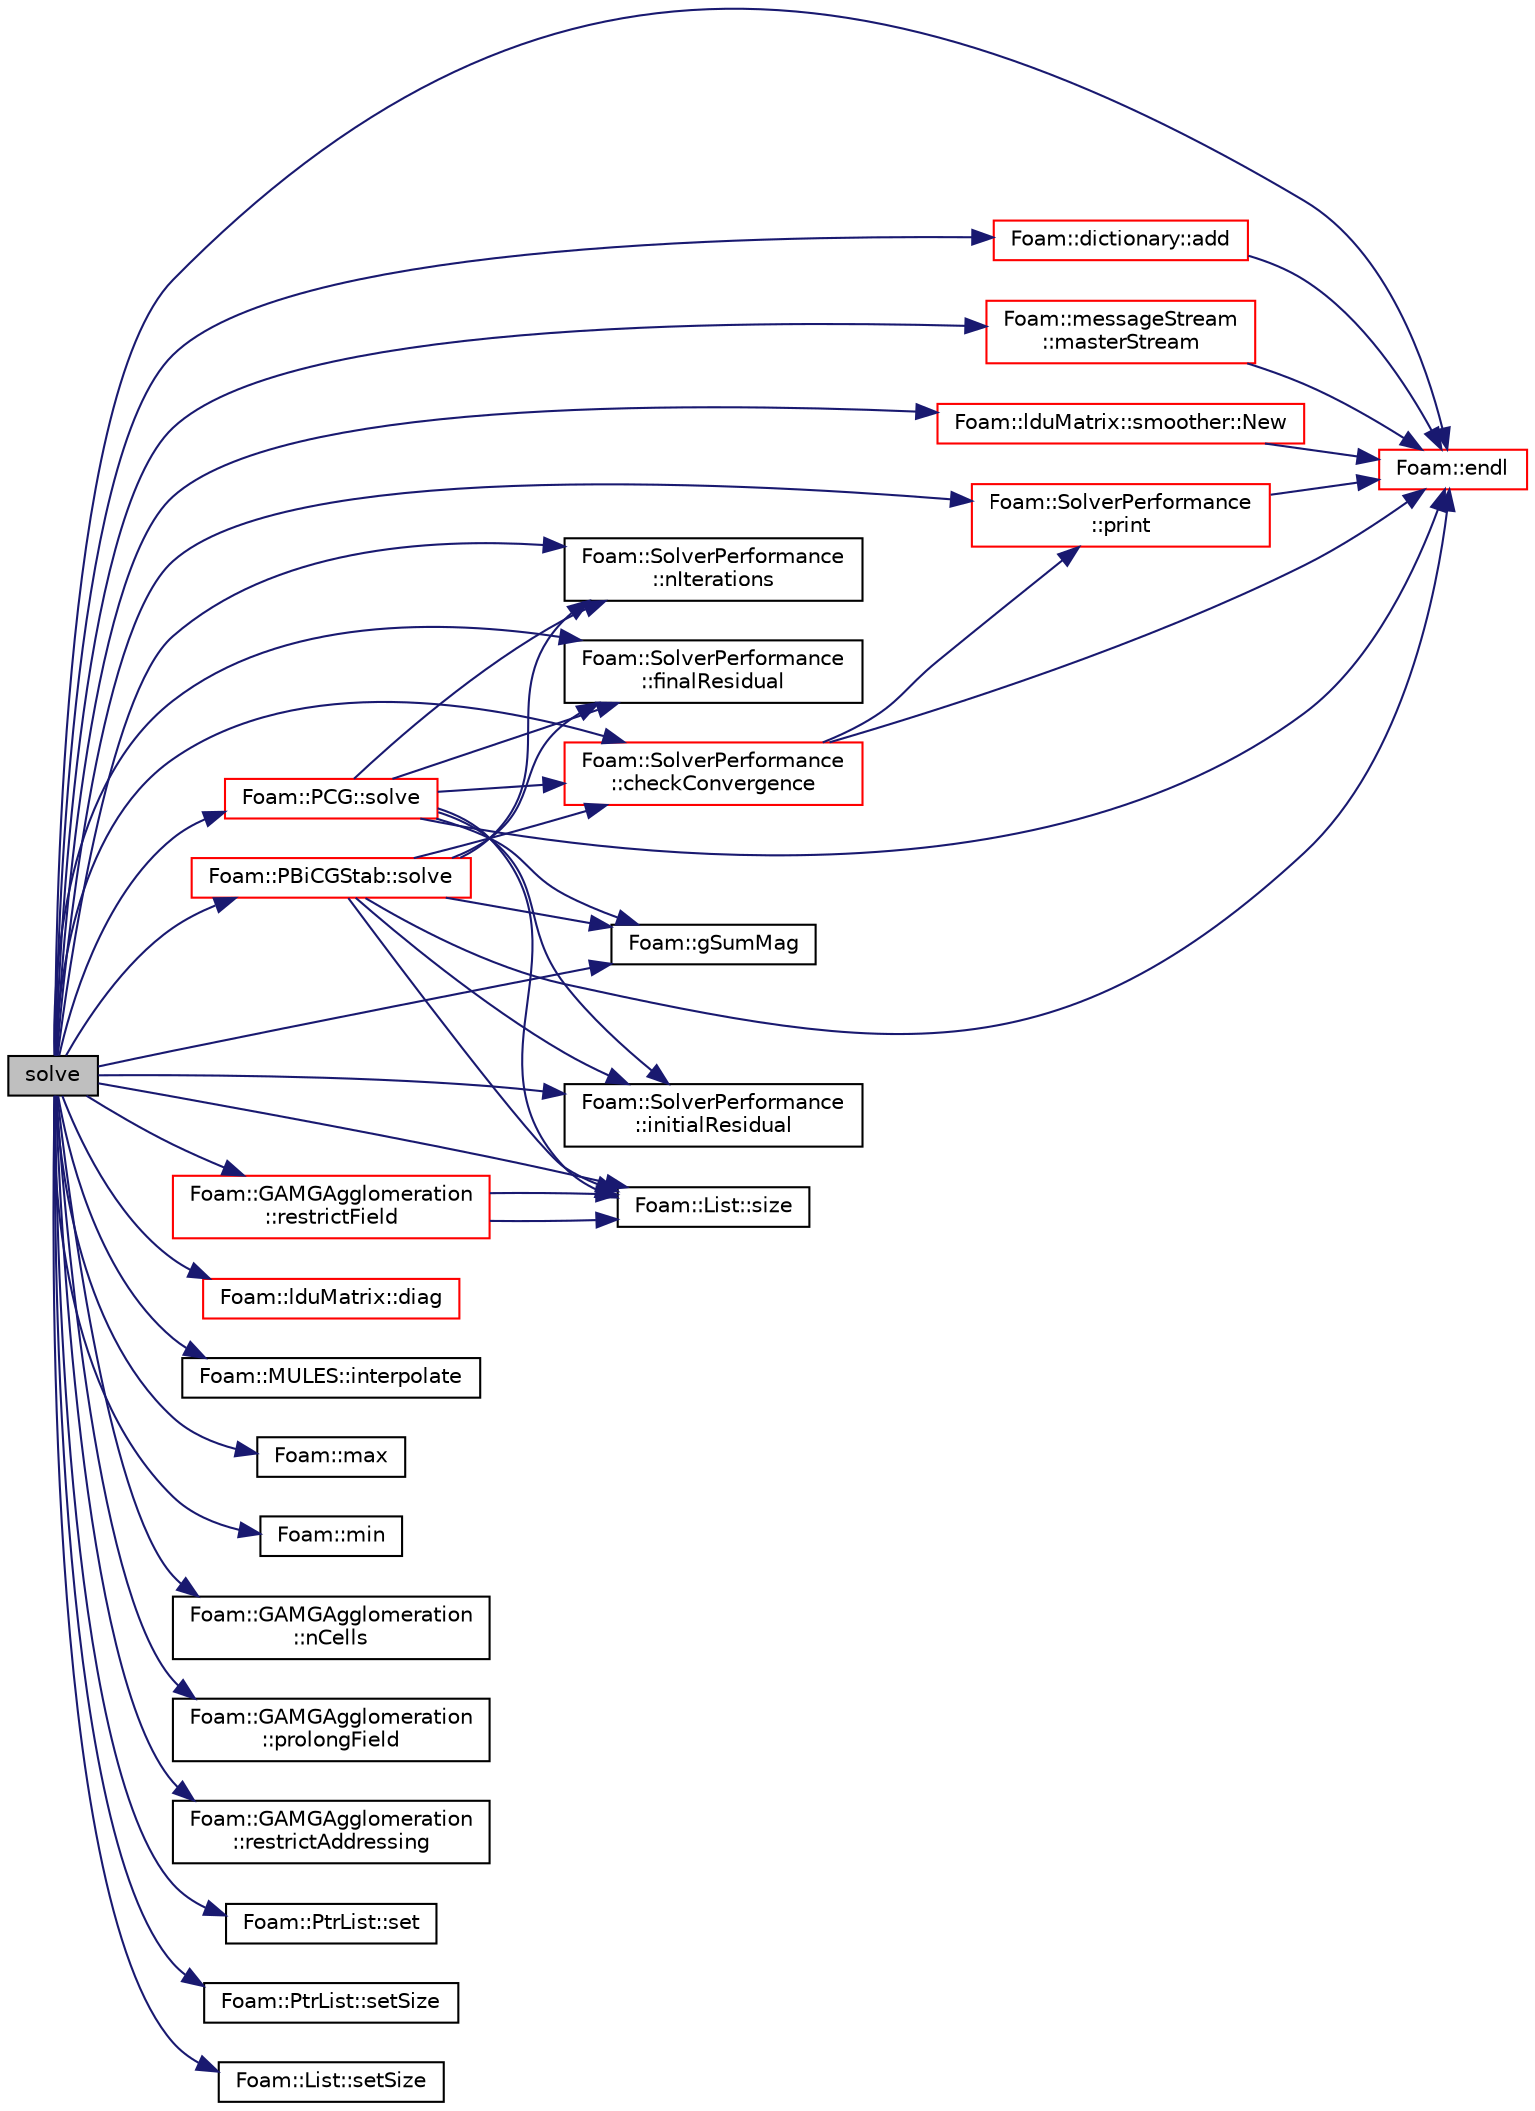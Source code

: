 digraph "solve"
{
  bgcolor="transparent";
  edge [fontname="Helvetica",fontsize="10",labelfontname="Helvetica",labelfontsize="10"];
  node [fontname="Helvetica",fontsize="10",shape=record];
  rankdir="LR";
  Node74 [label="solve",height=0.2,width=0.4,color="black", fillcolor="grey75", style="filled", fontcolor="black"];
  Node74 -> Node75 [color="midnightblue",fontsize="10",style="solid",fontname="Helvetica"];
  Node75 [label="Foam::dictionary::add",height=0.2,width=0.4,color="red",URL="$a27129.html#ac2ddcab42322c8d8af5e5830ab4d431b",tooltip="Add a new entry. "];
  Node75 -> Node77 [color="midnightblue",fontsize="10",style="solid",fontname="Helvetica"];
  Node77 [label="Foam::endl",height=0.2,width=0.4,color="red",URL="$a21851.html#a2db8fe02a0d3909e9351bb4275b23ce4",tooltip="Add newline and flush stream. "];
  Node74 -> Node120 [color="midnightblue",fontsize="10",style="solid",fontname="Helvetica"];
  Node120 [label="Foam::SolverPerformance\l::checkConvergence",height=0.2,width=0.4,color="red",URL="$a28125.html#ab5771e4f4a15c47b3c719a33255be433",tooltip="Check, store and return convergence. "];
  Node120 -> Node77 [color="midnightblue",fontsize="10",style="solid",fontname="Helvetica"];
  Node120 -> Node122 [color="midnightblue",fontsize="10",style="solid",fontname="Helvetica"];
  Node122 [label="Foam::SolverPerformance\l::print",height=0.2,width=0.4,color="red",URL="$a28125.html#a68926051a5d92c255b3604bcccded648",tooltip="Print summary of solver performance to the given stream. "];
  Node122 -> Node77 [color="midnightblue",fontsize="10",style="solid",fontname="Helvetica"];
  Node74 -> Node126 [color="midnightblue",fontsize="10",style="solid",fontname="Helvetica"];
  Node126 [label="Foam::lduMatrix::diag",height=0.2,width=0.4,color="red",URL="$a27929.html#a9140aaa9630c2cba2fe28369a649f2f0"];
  Node74 -> Node77 [color="midnightblue",fontsize="10",style="solid",fontname="Helvetica"];
  Node74 -> Node129 [color="midnightblue",fontsize="10",style="solid",fontname="Helvetica"];
  Node129 [label="Foam::SolverPerformance\l::finalResidual",height=0.2,width=0.4,color="black",URL="$a28125.html#aac1f6730c95125fda417066ca5fdb1b6",tooltip="Return final residual. "];
  Node74 -> Node130 [color="midnightblue",fontsize="10",style="solid",fontname="Helvetica"];
  Node130 [label="Foam::gSumMag",height=0.2,width=0.4,color="black",URL="$a21851.html#a26d80c1ea4d10f541c7c35259d0671df"];
  Node74 -> Node131 [color="midnightblue",fontsize="10",style="solid",fontname="Helvetica"];
  Node131 [label="Foam::SolverPerformance\l::initialResidual",height=0.2,width=0.4,color="black",URL="$a28125.html#aa934099b8c3787257b11a24bbfc10042",tooltip="Return initial residual. "];
  Node74 -> Node132 [color="midnightblue",fontsize="10",style="solid",fontname="Helvetica"];
  Node132 [label="Foam::MULES::interpolate",height=0.2,width=0.4,color="black",URL="$a21864.html#a4d62f21551985d814104861e7c1d9b4f"];
  Node74 -> Node133 [color="midnightblue",fontsize="10",style="solid",fontname="Helvetica"];
  Node133 [label="Foam::messageStream\l::masterStream",height=0.2,width=0.4,color="red",URL="$a27213.html#a0edcebd1d86ac65765e16f155d17b351",tooltip="Convert to OSstream. "];
  Node133 -> Node77 [color="midnightblue",fontsize="10",style="solid",fontname="Helvetica"];
  Node74 -> Node137 [color="midnightblue",fontsize="10",style="solid",fontname="Helvetica"];
  Node137 [label="Foam::max",height=0.2,width=0.4,color="black",URL="$a21851.html#ac993e906cf2774ae77e666bc24e81733"];
  Node74 -> Node138 [color="midnightblue",fontsize="10",style="solid",fontname="Helvetica"];
  Node138 [label="Foam::min",height=0.2,width=0.4,color="black",URL="$a21851.html#a253e112ad2d56d96230ff39ea7f442dc"];
  Node74 -> Node139 [color="midnightblue",fontsize="10",style="solid",fontname="Helvetica"];
  Node139 [label="Foam::GAMGAgglomeration\l::nCells",height=0.2,width=0.4,color="black",URL="$a28013.html#aeef30e9e28b3d9f82d56871d44e71476",tooltip="Return number of coarse cells (before processor agglomeration) "];
  Node74 -> Node140 [color="midnightblue",fontsize="10",style="solid",fontname="Helvetica"];
  Node140 [label="Foam::lduMatrix::smoother::New",height=0.2,width=0.4,color="red",URL="$a27937.html#a8d5691dd7f25aa4a7f95ac1e786df099",tooltip="Return a new smoother. "];
  Node140 -> Node77 [color="midnightblue",fontsize="10",style="solid",fontname="Helvetica"];
  Node74 -> Node421 [color="midnightblue",fontsize="10",style="solid",fontname="Helvetica"];
  Node421 [label="Foam::SolverPerformance\l::nIterations",height=0.2,width=0.4,color="black",URL="$a28125.html#a6e87bc830807ac278a4ffe65dd4acb3f",tooltip="Return number of iterations. "];
  Node74 -> Node122 [color="midnightblue",fontsize="10",style="solid",fontname="Helvetica"];
  Node74 -> Node422 [color="midnightblue",fontsize="10",style="solid",fontname="Helvetica"];
  Node422 [label="Foam::GAMGAgglomeration\l::prolongField",height=0.2,width=0.4,color="black",URL="$a28013.html#a4181c6aa45d354741ae975dcab72e39b",tooltip="Prolong (interpolate by injection) cell field. "];
  Node74 -> Node423 [color="midnightblue",fontsize="10",style="solid",fontname="Helvetica"];
  Node423 [label="Foam::GAMGAgglomeration\l::restrictAddressing",height=0.2,width=0.4,color="black",URL="$a28013.html#ad5c0cc61c243ef2d9ad27e8895f71cf8",tooltip="Return cell restrict addressing of given level. "];
  Node74 -> Node424 [color="midnightblue",fontsize="10",style="solid",fontname="Helvetica"];
  Node424 [label="Foam::GAMGAgglomeration\l::restrictField",height=0.2,width=0.4,color="red",URL="$a28013.html#a1859b2a6efbf2701dff3bcbf0b5d2a55",tooltip="Restrict (integrate by summation) cell field. "];
  Node424 -> Node196 [color="midnightblue",fontsize="10",style="solid",fontname="Helvetica"];
  Node196 [label="Foam::List::size",height=0.2,width=0.4,color="black",URL="$a26833.html#a8a5f6fa29bd4b500caf186f60245b384",tooltip="Override size to be inconsistent with allocated storage. "];
  Node424 -> Node196 [color="midnightblue",fontsize="10",style="solid",fontname="Helvetica"];
  Node74 -> Node367 [color="midnightblue",fontsize="10",style="solid",fontname="Helvetica"];
  Node367 [label="Foam::PtrList::set",height=0.2,width=0.4,color="black",URL="$a27029.html#a2d4fe99e7a41d6359b3c1946995622a0",tooltip="Is element set. "];
  Node74 -> Node253 [color="midnightblue",fontsize="10",style="solid",fontname="Helvetica"];
  Node253 [label="Foam::PtrList::setSize",height=0.2,width=0.4,color="black",URL="$a27029.html#aedb985ffeaf1bdbfeccc2a8730405703",tooltip="Reset size of PtrList. If extending the PtrList, new entries are. "];
  Node74 -> Node195 [color="midnightblue",fontsize="10",style="solid",fontname="Helvetica"];
  Node195 [label="Foam::List::setSize",height=0.2,width=0.4,color="black",URL="$a26833.html#aedb985ffeaf1bdbfeccc2a8730405703",tooltip="Reset size of List. "];
  Node74 -> Node196 [color="midnightblue",fontsize="10",style="solid",fontname="Helvetica"];
  Node74 -> Node426 [color="midnightblue",fontsize="10",style="solid",fontname="Helvetica"];
  Node426 [label="Foam::PCG::solve",height=0.2,width=0.4,color="red",URL="$a28089.html#ad38597d099f9905e3f399b01af791bcb",tooltip="Solve the matrix with this solver. "];
  Node426 -> Node196 [color="midnightblue",fontsize="10",style="solid",fontname="Helvetica"];
  Node426 -> Node77 [color="midnightblue",fontsize="10",style="solid",fontname="Helvetica"];
  Node426 -> Node131 [color="midnightblue",fontsize="10",style="solid",fontname="Helvetica"];
  Node426 -> Node130 [color="midnightblue",fontsize="10",style="solid",fontname="Helvetica"];
  Node426 -> Node129 [color="midnightblue",fontsize="10",style="solid",fontname="Helvetica"];
  Node426 -> Node120 [color="midnightblue",fontsize="10",style="solid",fontname="Helvetica"];
  Node426 -> Node421 [color="midnightblue",fontsize="10",style="solid",fontname="Helvetica"];
  Node74 -> Node441 [color="midnightblue",fontsize="10",style="solid",fontname="Helvetica"];
  Node441 [label="Foam::PBiCGStab::solve",height=0.2,width=0.4,color="red",URL="$a28085.html#ad38597d099f9905e3f399b01af791bcb",tooltip="Solve the matrix with this solver. "];
  Node441 -> Node196 [color="midnightblue",fontsize="10",style="solid",fontname="Helvetica"];
  Node441 -> Node77 [color="midnightblue",fontsize="10",style="solid",fontname="Helvetica"];
  Node441 -> Node131 [color="midnightblue",fontsize="10",style="solid",fontname="Helvetica"];
  Node441 -> Node130 [color="midnightblue",fontsize="10",style="solid",fontname="Helvetica"];
  Node441 -> Node129 [color="midnightblue",fontsize="10",style="solid",fontname="Helvetica"];
  Node441 -> Node120 [color="midnightblue",fontsize="10",style="solid",fontname="Helvetica"];
  Node441 -> Node421 [color="midnightblue",fontsize="10",style="solid",fontname="Helvetica"];
}
